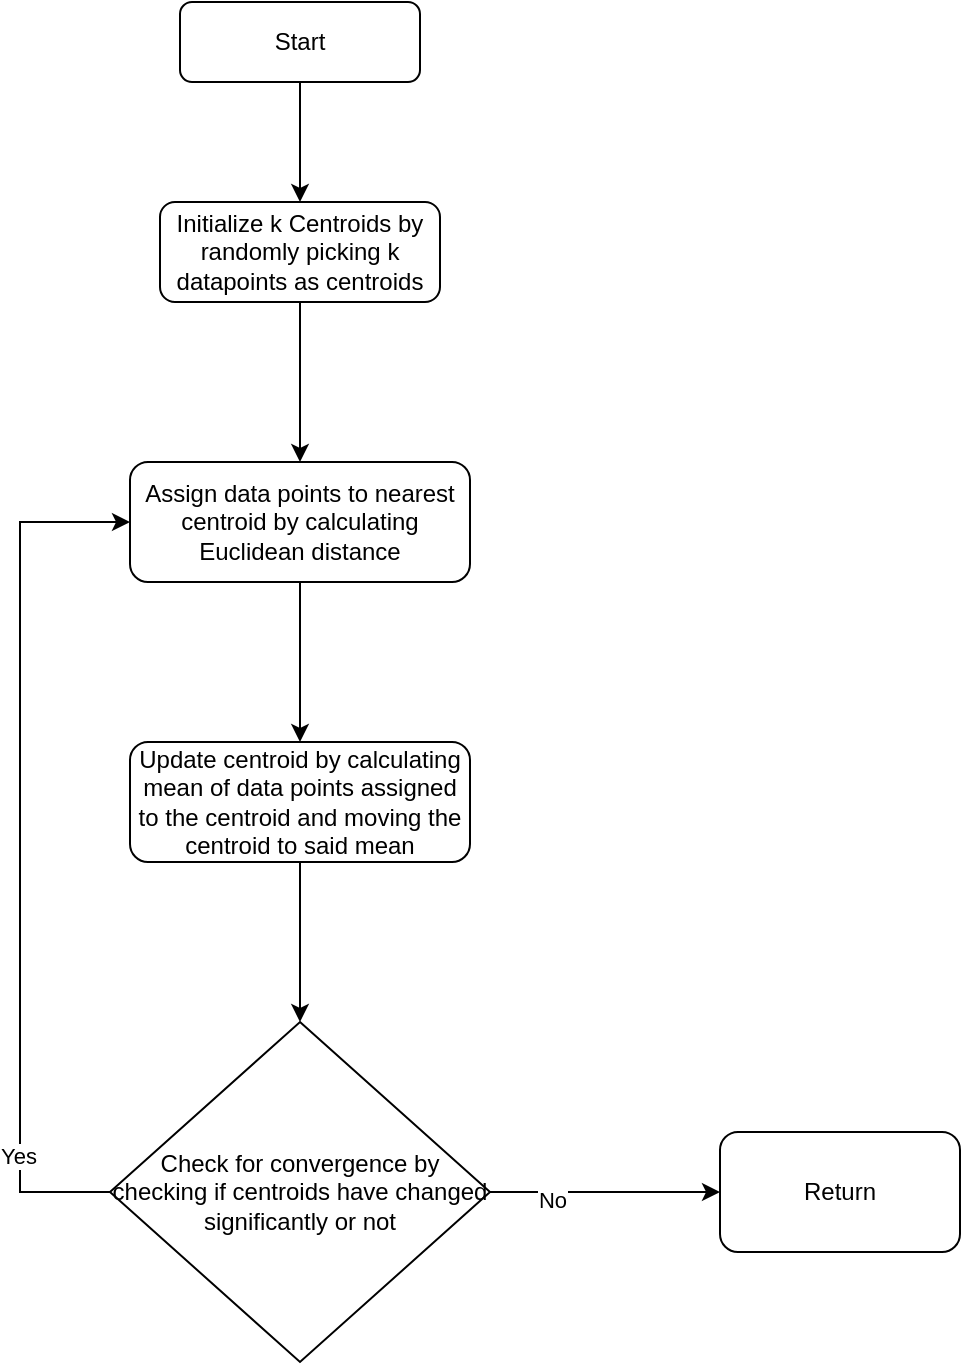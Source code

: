 <mxfile version="24.0.2" type="device" pages="2">
  <diagram id="C5RBs43oDa-KdzZeNtuy" name="K-Means">
    <mxGraphModel dx="910" dy="459" grid="1" gridSize="10" guides="1" tooltips="1" connect="1" arrows="1" fold="1" page="1" pageScale="1" pageWidth="827" pageHeight="1169" math="0" shadow="0">
      <root>
        <mxCell id="WIyWlLk6GJQsqaUBKTNV-0" />
        <mxCell id="WIyWlLk6GJQsqaUBKTNV-1" parent="WIyWlLk6GJQsqaUBKTNV-0" />
        <mxCell id="vWlmjtfe9jOJ-1-5AdDO-1" value="" style="edgeStyle=orthogonalEdgeStyle;rounded=0;orthogonalLoop=1;jettySize=auto;html=1;" edge="1" parent="WIyWlLk6GJQsqaUBKTNV-1" source="WIyWlLk6GJQsqaUBKTNV-3" target="vWlmjtfe9jOJ-1-5AdDO-0">
          <mxGeometry relative="1" as="geometry" />
        </mxCell>
        <mxCell id="WIyWlLk6GJQsqaUBKTNV-3" value="Start" style="rounded=1;whiteSpace=wrap;html=1;fontSize=12;glass=0;strokeWidth=1;shadow=0;" parent="WIyWlLk6GJQsqaUBKTNV-1" vertex="1">
          <mxGeometry x="160" y="210" width="120" height="40" as="geometry" />
        </mxCell>
        <mxCell id="vWlmjtfe9jOJ-1-5AdDO-4" value="" style="edgeStyle=orthogonalEdgeStyle;rounded=0;orthogonalLoop=1;jettySize=auto;html=1;entryX=0.5;entryY=0;entryDx=0;entryDy=0;" edge="1" parent="WIyWlLk6GJQsqaUBKTNV-1" source="vWlmjtfe9jOJ-1-5AdDO-0" target="vWlmjtfe9jOJ-1-5AdDO-8">
          <mxGeometry relative="1" as="geometry">
            <mxPoint x="220" y="310" as="targetPoint" />
          </mxGeometry>
        </mxCell>
        <mxCell id="vWlmjtfe9jOJ-1-5AdDO-0" value="Initialize k Centroids by randomly picking k datapoints as centroids" style="rounded=1;whiteSpace=wrap;html=1;fontSize=12;glass=0;strokeWidth=1;shadow=0;" vertex="1" parent="WIyWlLk6GJQsqaUBKTNV-1">
          <mxGeometry x="150" y="310" width="140" height="50" as="geometry" />
        </mxCell>
        <mxCell id="vWlmjtfe9jOJ-1-5AdDO-12" value="" style="edgeStyle=orthogonalEdgeStyle;rounded=0;orthogonalLoop=1;jettySize=auto;html=1;" edge="1" parent="WIyWlLk6GJQsqaUBKTNV-1" source="vWlmjtfe9jOJ-1-5AdDO-8" target="vWlmjtfe9jOJ-1-5AdDO-11">
          <mxGeometry relative="1" as="geometry" />
        </mxCell>
        <mxCell id="vWlmjtfe9jOJ-1-5AdDO-8" value="Assign data points to nearest centroid by calculating Euclidean distance" style="rounded=1;whiteSpace=wrap;html=1;fontSize=12;glass=0;strokeWidth=1;shadow=0;" vertex="1" parent="WIyWlLk6GJQsqaUBKTNV-1">
          <mxGeometry x="135" y="440" width="170" height="60" as="geometry" />
        </mxCell>
        <mxCell id="vWlmjtfe9jOJ-1-5AdDO-14" value="" style="edgeStyle=orthogonalEdgeStyle;rounded=0;orthogonalLoop=1;jettySize=auto;html=1;" edge="1" parent="WIyWlLk6GJQsqaUBKTNV-1" source="vWlmjtfe9jOJ-1-5AdDO-11">
          <mxGeometry relative="1" as="geometry">
            <mxPoint x="220" y="720" as="targetPoint" />
          </mxGeometry>
        </mxCell>
        <mxCell id="vWlmjtfe9jOJ-1-5AdDO-11" value="Update centroid by calculating mean of data points assigned to the centroid and moving the centroid to said mean" style="rounded=1;whiteSpace=wrap;html=1;fontSize=12;glass=0;strokeWidth=1;shadow=0;" vertex="1" parent="WIyWlLk6GJQsqaUBKTNV-1">
          <mxGeometry x="135" y="580" width="170" height="60" as="geometry" />
        </mxCell>
        <mxCell id="vWlmjtfe9jOJ-1-5AdDO-20" value="" style="edgeStyle=orthogonalEdgeStyle;rounded=0;orthogonalLoop=1;jettySize=auto;html=1;" edge="1" parent="WIyWlLk6GJQsqaUBKTNV-1" source="vWlmjtfe9jOJ-1-5AdDO-18" target="vWlmjtfe9jOJ-1-5AdDO-19">
          <mxGeometry relative="1" as="geometry" />
        </mxCell>
        <mxCell id="vWlmjtfe9jOJ-1-5AdDO-21" value="No" style="edgeLabel;html=1;align=center;verticalAlign=middle;resizable=0;points=[];" vertex="1" connectable="0" parent="vWlmjtfe9jOJ-1-5AdDO-20">
          <mxGeometry x="-0.469" y="-4" relative="1" as="geometry">
            <mxPoint as="offset" />
          </mxGeometry>
        </mxCell>
        <mxCell id="vWlmjtfe9jOJ-1-5AdDO-18" value="Check for convergence by checking if centroids have changed significantly or not" style="rhombus;whiteSpace=wrap;html=1;" vertex="1" parent="WIyWlLk6GJQsqaUBKTNV-1">
          <mxGeometry x="125" y="720" width="190" height="170" as="geometry" />
        </mxCell>
        <mxCell id="vWlmjtfe9jOJ-1-5AdDO-19" value="Return" style="rounded=1;whiteSpace=wrap;html=1;" vertex="1" parent="WIyWlLk6GJQsqaUBKTNV-1">
          <mxGeometry x="430" y="775" width="120" height="60" as="geometry" />
        </mxCell>
        <mxCell id="vWlmjtfe9jOJ-1-5AdDO-22" value="" style="endArrow=classic;html=1;rounded=0;entryX=0;entryY=0.5;entryDx=0;entryDy=0;exitX=0;exitY=0.5;exitDx=0;exitDy=0;" edge="1" parent="WIyWlLk6GJQsqaUBKTNV-1" source="vWlmjtfe9jOJ-1-5AdDO-18" target="vWlmjtfe9jOJ-1-5AdDO-8">
          <mxGeometry width="50" height="50" relative="1" as="geometry">
            <mxPoint x="390" y="820" as="sourcePoint" />
            <mxPoint x="440" y="770" as="targetPoint" />
            <Array as="points">
              <mxPoint x="80" y="805" />
              <mxPoint x="80" y="470" />
            </Array>
          </mxGeometry>
        </mxCell>
        <mxCell id="vWlmjtfe9jOJ-1-5AdDO-23" value="Yes" style="edgeLabel;html=1;align=center;verticalAlign=middle;resizable=0;points=[];" vertex="1" connectable="0" parent="vWlmjtfe9jOJ-1-5AdDO-22">
          <mxGeometry x="-0.708" y="1" relative="1" as="geometry">
            <mxPoint as="offset" />
          </mxGeometry>
        </mxCell>
      </root>
    </mxGraphModel>
  </diagram>
  <diagram id="Eo-vagTJvHfkiEmq-Bk1" name="SOM">
    <mxGraphModel dx="910" dy="459" grid="1" gridSize="10" guides="1" tooltips="1" connect="1" arrows="1" fold="1" page="1" pageScale="1" pageWidth="850" pageHeight="1100" math="0" shadow="0">
      <root>
        <mxCell id="0" />
        <mxCell id="1" parent="0" />
        <mxCell id="VyumLCqY4UTAsbk1o5Hl-1" value="" style="edgeStyle=orthogonalEdgeStyle;rounded=0;orthogonalLoop=1;jettySize=auto;html=1;" edge="1" parent="1" source="VyumLCqY4UTAsbk1o5Hl-2" target="VyumLCqY4UTAsbk1o5Hl-4">
          <mxGeometry relative="1" as="geometry" />
        </mxCell>
        <mxCell id="VyumLCqY4UTAsbk1o5Hl-2" value="Start" style="rounded=1;whiteSpace=wrap;html=1;fontSize=12;glass=0;strokeWidth=1;shadow=0;" vertex="1" parent="1">
          <mxGeometry x="160" y="210" width="120" height="40" as="geometry" />
        </mxCell>
        <mxCell id="VyumLCqY4UTAsbk1o5Hl-16" value="" style="edgeStyle=orthogonalEdgeStyle;rounded=0;orthogonalLoop=1;jettySize=auto;html=1;" edge="1" parent="1" source="VyumLCqY4UTAsbk1o5Hl-4" target="VyumLCqY4UTAsbk1o5Hl-15">
          <mxGeometry relative="1" as="geometry" />
        </mxCell>
        <mxCell id="VyumLCqY4UTAsbk1o5Hl-4" value="Initialize SOM grid by assigning dimensions and randomly assigning weights" style="rounded=1;whiteSpace=wrap;html=1;fontSize=12;glass=0;strokeWidth=1;shadow=0;" vertex="1" parent="1">
          <mxGeometry x="140" y="310" width="160" height="50" as="geometry" />
        </mxCell>
        <mxCell id="VyumLCqY4UTAsbk1o5Hl-5" value="" style="edgeStyle=orthogonalEdgeStyle;rounded=0;orthogonalLoop=1;jettySize=auto;html=1;" edge="1" parent="1" source="VyumLCqY4UTAsbk1o5Hl-6" target="VyumLCqY4UTAsbk1o5Hl-8">
          <mxGeometry relative="1" as="geometry" />
        </mxCell>
        <mxCell id="VyumLCqY4UTAsbk1o5Hl-6" value="Select random data point" style="rounded=1;whiteSpace=wrap;html=1;fontSize=12;glass=0;strokeWidth=1;shadow=0;" vertex="1" parent="1">
          <mxGeometry x="135" y="590" width="170" height="60" as="geometry" />
        </mxCell>
        <mxCell id="VyumLCqY4UTAsbk1o5Hl-19" value="" style="edgeStyle=orthogonalEdgeStyle;rounded=0;orthogonalLoop=1;jettySize=auto;html=1;" edge="1" parent="1" source="VyumLCqY4UTAsbk1o5Hl-8" target="VyumLCqY4UTAsbk1o5Hl-18">
          <mxGeometry relative="1" as="geometry" />
        </mxCell>
        <mxCell id="VyumLCqY4UTAsbk1o5Hl-8" value="Calculate BMU by calculating Euclidean distance between data point and each neurons weight and select the smallest" style="rounded=1;whiteSpace=wrap;html=1;fontSize=12;glass=0;strokeWidth=1;shadow=0;" vertex="1" parent="1">
          <mxGeometry x="135" y="730" width="170" height="60" as="geometry" />
        </mxCell>
        <mxCell id="VyumLCqY4UTAsbk1o5Hl-9" value="" style="edgeStyle=orthogonalEdgeStyle;rounded=0;orthogonalLoop=1;jettySize=auto;html=1;" edge="1" parent="1" source="VyumLCqY4UTAsbk1o5Hl-11" target="VyumLCqY4UTAsbk1o5Hl-12">
          <mxGeometry relative="1" as="geometry" />
        </mxCell>
        <mxCell id="VyumLCqY4UTAsbk1o5Hl-10" value="Yes" style="edgeLabel;html=1;align=center;verticalAlign=middle;resizable=0;points=[];" vertex="1" connectable="0" parent="VyumLCqY4UTAsbk1o5Hl-9">
          <mxGeometry x="-0.469" y="-4" relative="1" as="geometry">
            <mxPoint as="offset" />
          </mxGeometry>
        </mxCell>
        <mxCell id="VyumLCqY4UTAsbk1o5Hl-11" value="Check for convergence&amp;nbsp;" style="rhombus;whiteSpace=wrap;html=1;" vertex="1" parent="1">
          <mxGeometry x="142.5" y="990" width="155" height="150" as="geometry" />
        </mxCell>
        <mxCell id="VyumLCqY4UTAsbk1o5Hl-12" value="Return" style="rounded=1;whiteSpace=wrap;html=1;" vertex="1" parent="1">
          <mxGeometry x="427.5" y="1035" width="120" height="60" as="geometry" />
        </mxCell>
        <mxCell id="VyumLCqY4UTAsbk1o5Hl-13" value="" style="endArrow=classic;html=1;rounded=0;entryX=0;entryY=0.5;entryDx=0;entryDy=0;exitX=0;exitY=0.5;exitDx=0;exitDy=0;" edge="1" parent="1" source="VyumLCqY4UTAsbk1o5Hl-11" target="VyumLCqY4UTAsbk1o5Hl-6">
          <mxGeometry width="50" height="50" relative="1" as="geometry">
            <mxPoint x="390" y="970" as="sourcePoint" />
            <mxPoint x="440" y="920" as="targetPoint" />
            <Array as="points">
              <mxPoint x="80" y="1065" />
              <mxPoint x="80" y="620" />
            </Array>
          </mxGeometry>
        </mxCell>
        <mxCell id="VyumLCqY4UTAsbk1o5Hl-14" value="No" style="edgeLabel;html=1;align=center;verticalAlign=middle;resizable=0;points=[];" vertex="1" connectable="0" parent="VyumLCqY4UTAsbk1o5Hl-13">
          <mxGeometry x="-0.708" y="1" relative="1" as="geometry">
            <mxPoint as="offset" />
          </mxGeometry>
        </mxCell>
        <mxCell id="VyumLCqY4UTAsbk1o5Hl-17" value="" style="edgeStyle=orthogonalEdgeStyle;rounded=0;orthogonalLoop=1;jettySize=auto;html=1;" edge="1" parent="1" source="VyumLCqY4UTAsbk1o5Hl-15" target="VyumLCqY4UTAsbk1o5Hl-6">
          <mxGeometry relative="1" as="geometry" />
        </mxCell>
        <mxCell id="VyumLCqY4UTAsbk1o5Hl-15" value="Initialize learning rate, neighbourhood function and convergence critera" style="rounded=1;whiteSpace=wrap;html=1;fontSize=12;glass=0;strokeWidth=1;shadow=0;" vertex="1" parent="1">
          <mxGeometry x="140" y="440" width="160" height="50" as="geometry" />
        </mxCell>
        <mxCell id="VyumLCqY4UTAsbk1o5Hl-20" value="" style="edgeStyle=orthogonalEdgeStyle;rounded=0;orthogonalLoop=1;jettySize=auto;html=1;" edge="1" parent="1" source="VyumLCqY4UTAsbk1o5Hl-18" target="VyumLCqY4UTAsbk1o5Hl-11">
          <mxGeometry relative="1" as="geometry" />
        </mxCell>
        <mxCell id="VyumLCqY4UTAsbk1o5Hl-18" value="Update BMU and neighbouring neuron weights using neighbourhood function and learning rate" style="rounded=1;whiteSpace=wrap;html=1;fontSize=12;glass=0;strokeWidth=1;shadow=0;" vertex="1" parent="1">
          <mxGeometry x="135" y="870" width="170" height="60" as="geometry" />
        </mxCell>
      </root>
    </mxGraphModel>
  </diagram>
</mxfile>
